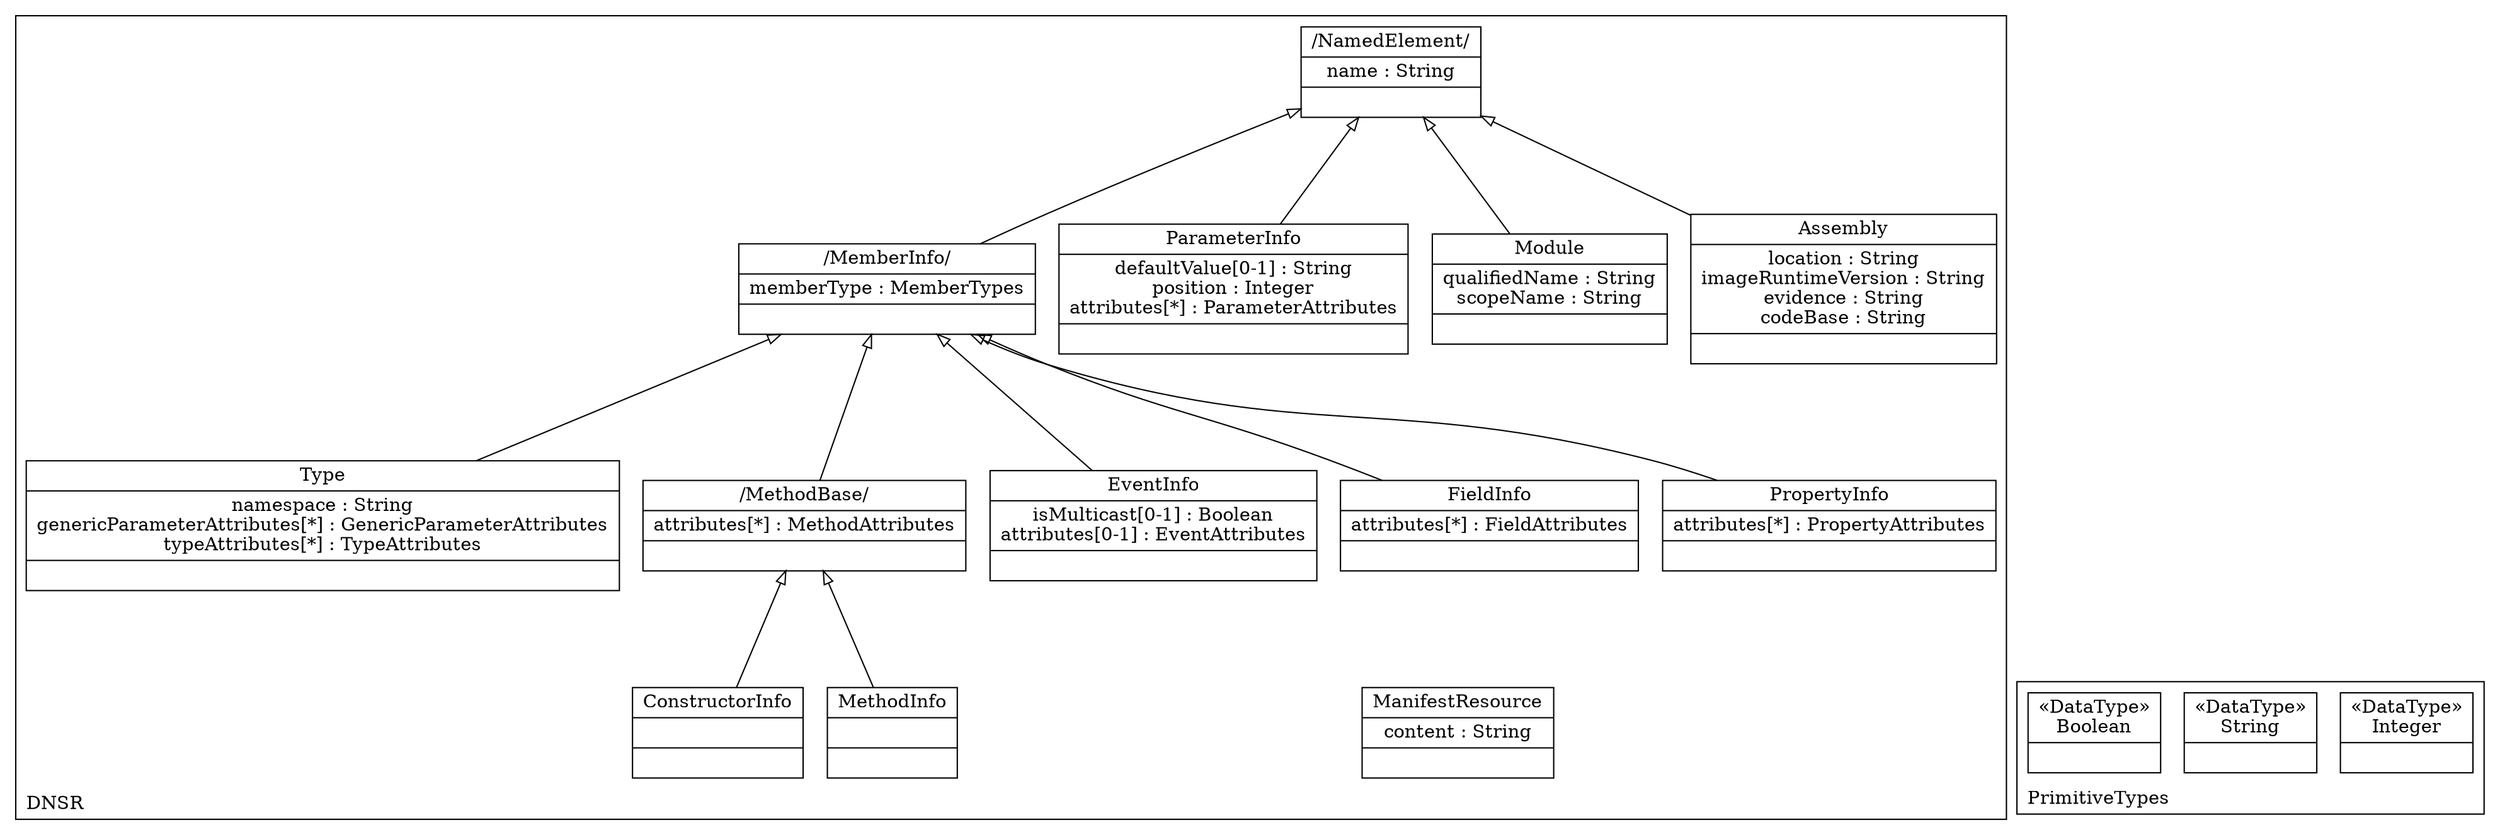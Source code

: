 digraph "KM3 Model in DOT" {
graph[rankdir=BT,labeljust=l,labelloc=t,nodeSep=0.75,compound=true];
 subgraph "cluster_DNSR"{
labelloc=t
color=black
label=DNSR
 node[shape=record];
NamedElement[label="{/NamedElement/|name : String| }"]
;
 node[shape=record];
Assembly[label="{Assembly|location : String\nimageRuntimeVersion : String\nevidence : String\ncodeBase : String| }"]
 Assembly->NamedElement[arrowhead=onormal,group=NamedElement,minlen=2,constraint=true,]
;
 node[shape=record];
ManifestResource[label="{ManifestResource|content : String| }"]
;
 node[shape=record];
Module[label="{Module|qualifiedName : String\nscopeName : String| }"]
 Module->NamedElement[arrowhead=onormal,group=NamedElement,minlen=2,constraint=true,]
;
 node[shape=record];
MemberInfo[label="{/MemberInfo/|memberType : MemberTypes| }"]
 MemberInfo->NamedElement[arrowhead=onormal,group=NamedElement,minlen=2,constraint=true,]
;
 node[shape=record];
PropertyInfo[label="{PropertyInfo|attributes[*] : PropertyAttributes| }"]
 PropertyInfo->MemberInfo[arrowhead=onormal,group=MemberInfo,minlen=2,constraint=true,]
;
 node[shape=record];
FieldInfo[label="{FieldInfo|attributes[*] : FieldAttributes| }"]
 FieldInfo->MemberInfo[arrowhead=onormal,group=MemberInfo,minlen=2,constraint=true,]
;
 node[shape=record];
EventInfo[label="{EventInfo|isMulticast[0-1] : Boolean\nattributes[0-1] : EventAttributes| }"]
 EventInfo->MemberInfo[arrowhead=onormal,group=MemberInfo,minlen=2,constraint=true,]
;
 node[shape=record];
ParameterInfo[label="{ParameterInfo|defaultValue[0-1] : String\nposition : Integer\nattributes[*] : ParameterAttributes| }"]
 ParameterInfo->NamedElement[arrowhead=onormal,group=NamedElement,minlen=2,constraint=true,]
;
 node[shape=record];
MethodBase[label="{/MethodBase/|attributes[*] : MethodAttributes| }"]
 MethodBase->MemberInfo[arrowhead=onormal,group=MemberInfo,minlen=2,constraint=true,]
;
 node[shape=record];
MethodInfo[label="{MethodInfo| | }"]
 MethodInfo->MethodBase[arrowhead=onormal,group=MethodBase,minlen=2,constraint=true,]
;
 node[shape=record];
ConstructorInfo[label="{ConstructorInfo| | }"]
 ConstructorInfo->MethodBase[arrowhead=onormal,group=MethodBase,minlen=2,constraint=true,]
;
 node[shape=record];
Type[label="{Type|namespace : String\ngenericParameterAttributes[*] : GenericParameterAttributes\ntypeAttributes[*] : TypeAttributes| }"]
 Type->MemberInfo[arrowhead=onormal,group=MemberInfo,minlen=2,constraint=true,]
;

} subgraph "cluster_PrimitiveTypes"{
labelloc=t
color=black
label=PrimitiveTypes
 node[shape=record];
Integer[label="{&#171;DataType&#187;\nInteger|}"]
;
 node[shape=record];
String[label="{&#171;DataType&#187;\nString|}"]
;
 node[shape=record];
Boolean[label="{&#171;DataType&#187;\nBoolean|}"]
;

}
}